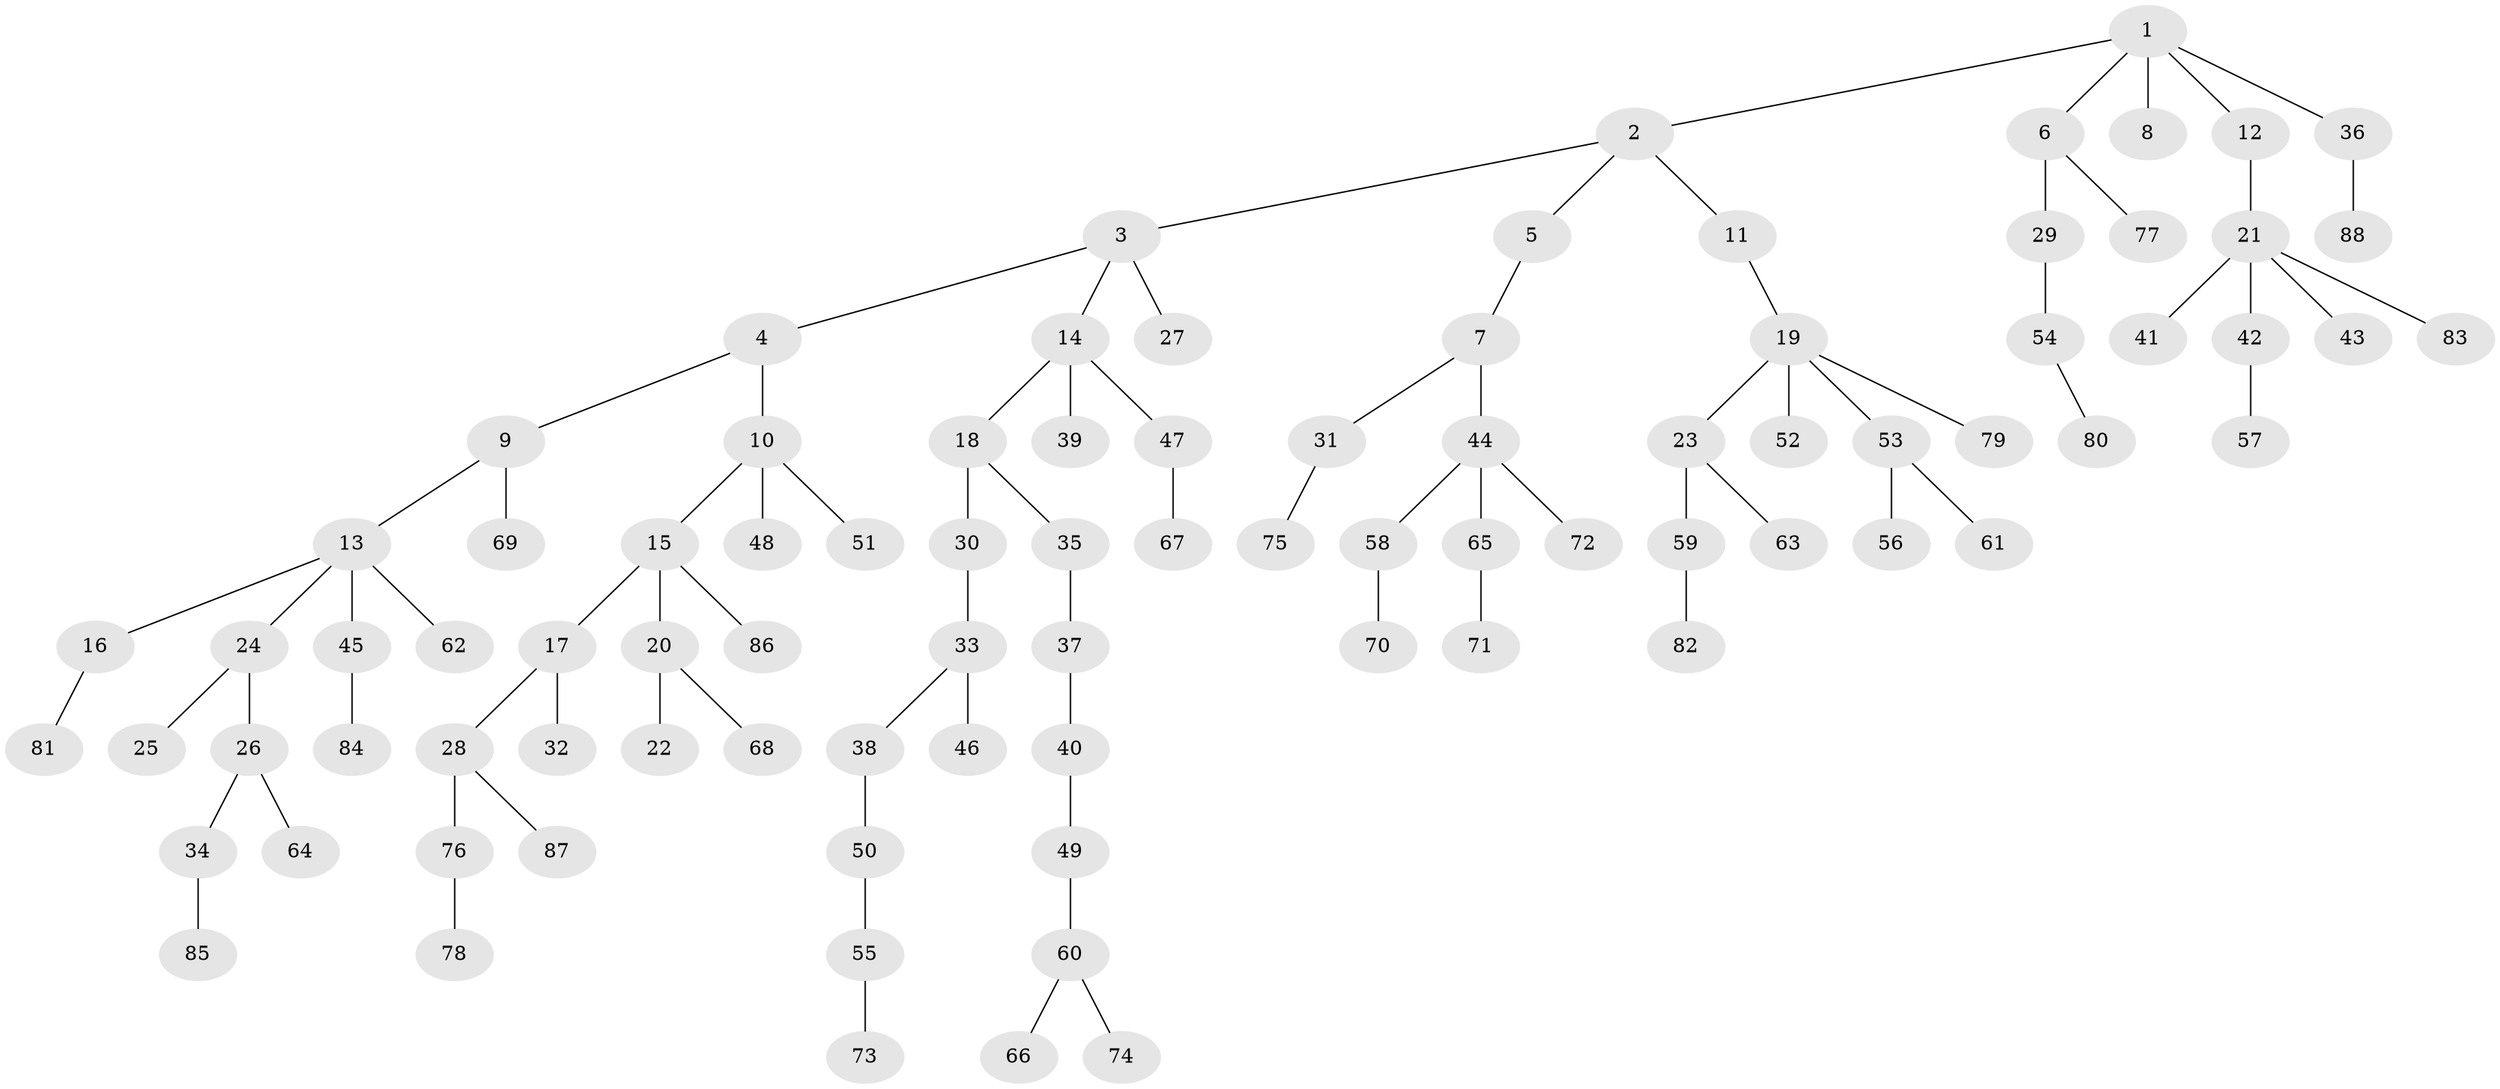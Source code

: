 // coarse degree distribution, {3: 0.2222222222222222, 4: 0.05555555555555555, 2: 0.3333333333333333, 1: 0.3888888888888889}
// Generated by graph-tools (version 1.1) at 2025/37/03/04/25 23:37:23]
// undirected, 88 vertices, 87 edges
graph export_dot {
  node [color=gray90,style=filled];
  1;
  2;
  3;
  4;
  5;
  6;
  7;
  8;
  9;
  10;
  11;
  12;
  13;
  14;
  15;
  16;
  17;
  18;
  19;
  20;
  21;
  22;
  23;
  24;
  25;
  26;
  27;
  28;
  29;
  30;
  31;
  32;
  33;
  34;
  35;
  36;
  37;
  38;
  39;
  40;
  41;
  42;
  43;
  44;
  45;
  46;
  47;
  48;
  49;
  50;
  51;
  52;
  53;
  54;
  55;
  56;
  57;
  58;
  59;
  60;
  61;
  62;
  63;
  64;
  65;
  66;
  67;
  68;
  69;
  70;
  71;
  72;
  73;
  74;
  75;
  76;
  77;
  78;
  79;
  80;
  81;
  82;
  83;
  84;
  85;
  86;
  87;
  88;
  1 -- 2;
  1 -- 6;
  1 -- 8;
  1 -- 12;
  1 -- 36;
  2 -- 3;
  2 -- 5;
  2 -- 11;
  3 -- 4;
  3 -- 14;
  3 -- 27;
  4 -- 9;
  4 -- 10;
  5 -- 7;
  6 -- 29;
  6 -- 77;
  7 -- 31;
  7 -- 44;
  9 -- 13;
  9 -- 69;
  10 -- 15;
  10 -- 48;
  10 -- 51;
  11 -- 19;
  12 -- 21;
  13 -- 16;
  13 -- 24;
  13 -- 45;
  13 -- 62;
  14 -- 18;
  14 -- 39;
  14 -- 47;
  15 -- 17;
  15 -- 20;
  15 -- 86;
  16 -- 81;
  17 -- 28;
  17 -- 32;
  18 -- 30;
  18 -- 35;
  19 -- 23;
  19 -- 52;
  19 -- 53;
  19 -- 79;
  20 -- 22;
  20 -- 68;
  21 -- 41;
  21 -- 42;
  21 -- 43;
  21 -- 83;
  23 -- 59;
  23 -- 63;
  24 -- 25;
  24 -- 26;
  26 -- 34;
  26 -- 64;
  28 -- 76;
  28 -- 87;
  29 -- 54;
  30 -- 33;
  31 -- 75;
  33 -- 38;
  33 -- 46;
  34 -- 85;
  35 -- 37;
  36 -- 88;
  37 -- 40;
  38 -- 50;
  40 -- 49;
  42 -- 57;
  44 -- 58;
  44 -- 65;
  44 -- 72;
  45 -- 84;
  47 -- 67;
  49 -- 60;
  50 -- 55;
  53 -- 56;
  53 -- 61;
  54 -- 80;
  55 -- 73;
  58 -- 70;
  59 -- 82;
  60 -- 66;
  60 -- 74;
  65 -- 71;
  76 -- 78;
}
